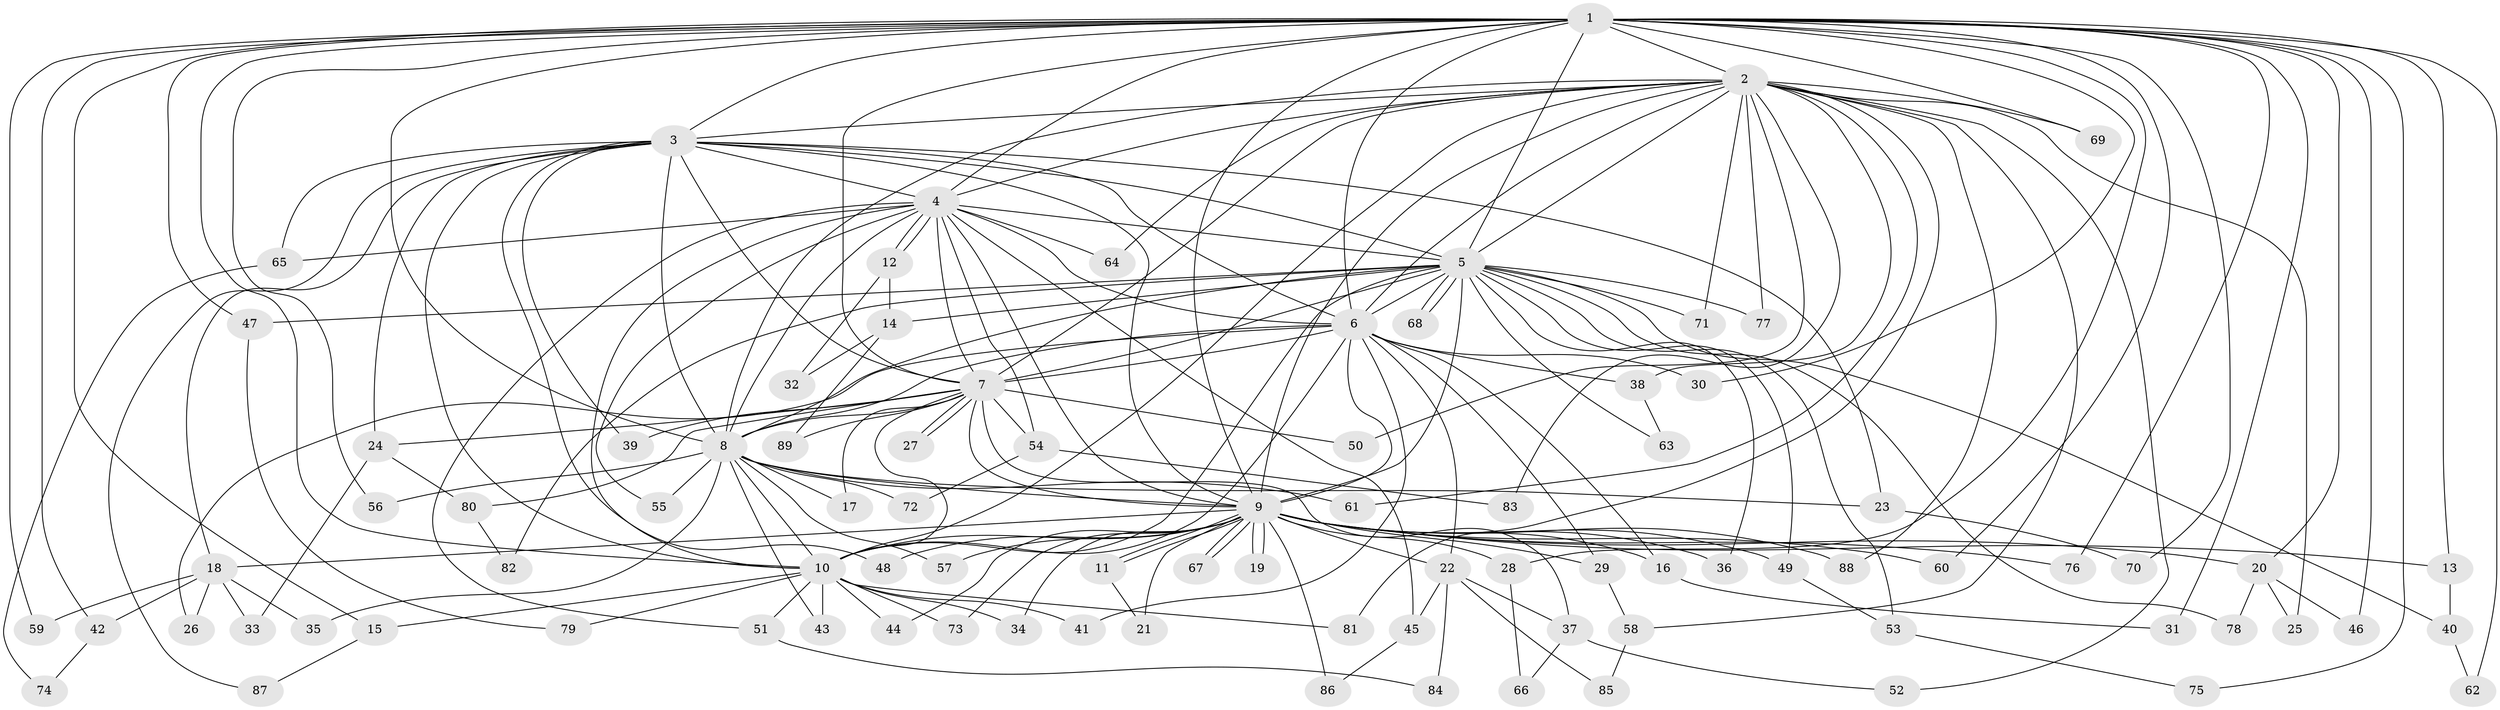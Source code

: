 // coarse degree distribution, {35: 0.015151515151515152, 18: 0.015151515151515152, 14: 0.030303030303030304, 21: 0.015151515151515152, 25: 0.015151515151515152, 13: 0.015151515151515152, 1: 0.09090909090909091, 3: 0.24242424242424243, 2: 0.5151515151515151, 7: 0.030303030303030304, 4: 0.015151515151515152}
// Generated by graph-tools (version 1.1) at 2025/41/03/06/25 10:41:40]
// undirected, 89 vertices, 203 edges
graph export_dot {
graph [start="1"]
  node [color=gray90,style=filled];
  1;
  2;
  3;
  4;
  5;
  6;
  7;
  8;
  9;
  10;
  11;
  12;
  13;
  14;
  15;
  16;
  17;
  18;
  19;
  20;
  21;
  22;
  23;
  24;
  25;
  26;
  27;
  28;
  29;
  30;
  31;
  32;
  33;
  34;
  35;
  36;
  37;
  38;
  39;
  40;
  41;
  42;
  43;
  44;
  45;
  46;
  47;
  48;
  49;
  50;
  51;
  52;
  53;
  54;
  55;
  56;
  57;
  58;
  59;
  60;
  61;
  62;
  63;
  64;
  65;
  66;
  67;
  68;
  69;
  70;
  71;
  72;
  73;
  74;
  75;
  76;
  77;
  78;
  79;
  80;
  81;
  82;
  83;
  84;
  85;
  86;
  87;
  88;
  89;
  1 -- 2;
  1 -- 3;
  1 -- 4;
  1 -- 5;
  1 -- 6;
  1 -- 7;
  1 -- 8;
  1 -- 9;
  1 -- 10;
  1 -- 13;
  1 -- 15;
  1 -- 20;
  1 -- 28;
  1 -- 30;
  1 -- 31;
  1 -- 42;
  1 -- 46;
  1 -- 47;
  1 -- 56;
  1 -- 59;
  1 -- 60;
  1 -- 62;
  1 -- 69;
  1 -- 70;
  1 -- 75;
  1 -- 76;
  2 -- 3;
  2 -- 4;
  2 -- 5;
  2 -- 6;
  2 -- 7;
  2 -- 8;
  2 -- 9;
  2 -- 10;
  2 -- 25;
  2 -- 38;
  2 -- 50;
  2 -- 52;
  2 -- 58;
  2 -- 61;
  2 -- 64;
  2 -- 69;
  2 -- 71;
  2 -- 77;
  2 -- 81;
  2 -- 83;
  2 -- 88;
  3 -- 4;
  3 -- 5;
  3 -- 6;
  3 -- 7;
  3 -- 8;
  3 -- 9;
  3 -- 10;
  3 -- 18;
  3 -- 23;
  3 -- 24;
  3 -- 39;
  3 -- 48;
  3 -- 65;
  3 -- 87;
  4 -- 5;
  4 -- 6;
  4 -- 7;
  4 -- 8;
  4 -- 9;
  4 -- 10;
  4 -- 12;
  4 -- 12;
  4 -- 45;
  4 -- 51;
  4 -- 54;
  4 -- 55;
  4 -- 64;
  4 -- 65;
  5 -- 6;
  5 -- 7;
  5 -- 8;
  5 -- 9;
  5 -- 10;
  5 -- 14;
  5 -- 36;
  5 -- 40;
  5 -- 47;
  5 -- 49;
  5 -- 53;
  5 -- 63;
  5 -- 68;
  5 -- 68;
  5 -- 71;
  5 -- 77;
  5 -- 78;
  5 -- 82;
  6 -- 7;
  6 -- 8;
  6 -- 9;
  6 -- 10;
  6 -- 16;
  6 -- 22;
  6 -- 26;
  6 -- 29;
  6 -- 30;
  6 -- 38;
  6 -- 41;
  7 -- 8;
  7 -- 9;
  7 -- 10;
  7 -- 17;
  7 -- 24;
  7 -- 27;
  7 -- 27;
  7 -- 37;
  7 -- 39;
  7 -- 50;
  7 -- 54;
  7 -- 80;
  7 -- 89;
  8 -- 9;
  8 -- 10;
  8 -- 17;
  8 -- 23;
  8 -- 35;
  8 -- 43;
  8 -- 55;
  8 -- 56;
  8 -- 57;
  8 -- 61;
  8 -- 72;
  9 -- 10;
  9 -- 11;
  9 -- 11;
  9 -- 13;
  9 -- 16;
  9 -- 18;
  9 -- 19;
  9 -- 19;
  9 -- 20;
  9 -- 21;
  9 -- 22;
  9 -- 28;
  9 -- 29;
  9 -- 34;
  9 -- 36;
  9 -- 44;
  9 -- 48;
  9 -- 49;
  9 -- 57;
  9 -- 60;
  9 -- 67;
  9 -- 67;
  9 -- 73;
  9 -- 76;
  9 -- 86;
  9 -- 88;
  10 -- 15;
  10 -- 34;
  10 -- 41;
  10 -- 43;
  10 -- 44;
  10 -- 51;
  10 -- 73;
  10 -- 79;
  10 -- 81;
  11 -- 21;
  12 -- 14;
  12 -- 32;
  13 -- 40;
  14 -- 32;
  14 -- 89;
  15 -- 87;
  16 -- 31;
  18 -- 26;
  18 -- 33;
  18 -- 35;
  18 -- 42;
  18 -- 59;
  20 -- 25;
  20 -- 46;
  20 -- 78;
  22 -- 37;
  22 -- 45;
  22 -- 84;
  22 -- 85;
  23 -- 70;
  24 -- 33;
  24 -- 80;
  28 -- 66;
  29 -- 58;
  37 -- 52;
  37 -- 66;
  38 -- 63;
  40 -- 62;
  42 -- 74;
  45 -- 86;
  47 -- 79;
  49 -- 53;
  51 -- 84;
  53 -- 75;
  54 -- 72;
  54 -- 83;
  58 -- 85;
  65 -- 74;
  80 -- 82;
}
